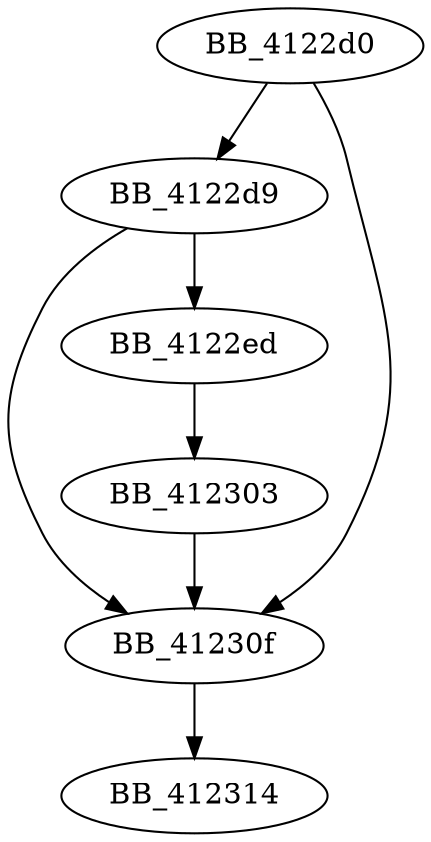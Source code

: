 DiGraph sub_4122D0{
BB_4122d0->BB_4122d9
BB_4122d0->BB_41230f
BB_4122d9->BB_4122ed
BB_4122d9->BB_41230f
BB_4122ed->BB_412303
BB_412303->BB_41230f
BB_41230f->BB_412314
}
